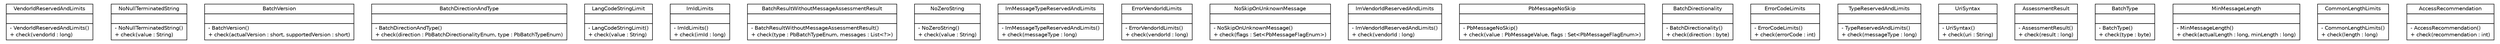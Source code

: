 #!/usr/local/bin/dot
#
# Class diagram 
# Generated by UMLGraph version R5_6 (http://www.umlgraph.org/)
#

digraph G {
	edge [fontname="Helvetica",fontsize=10,labelfontname="Helvetica",labelfontsize=10];
	node [fontname="Helvetica",fontsize=10,shape=plaintext];
	nodesep=0.25;
	ranksep=0.5;
	// org.ietf.nea.pb.validate.rules.VendorIdReservedAndLimits
	c18825 [label=<<table title="org.ietf.nea.pb.validate.rules.VendorIdReservedAndLimits" border="0" cellborder="1" cellspacing="0" cellpadding="2" port="p" href="./VendorIdReservedAndLimits.html">
		<tr><td><table border="0" cellspacing="0" cellpadding="1">
<tr><td align="center" balign="center"> VendorIdReservedAndLimits </td></tr>
		</table></td></tr>
		<tr><td><table border="0" cellspacing="0" cellpadding="1">
<tr><td align="left" balign="left">  </td></tr>
		</table></td></tr>
		<tr><td><table border="0" cellspacing="0" cellpadding="1">
<tr><td align="left" balign="left"> - VendorIdReservedAndLimits() </td></tr>
<tr><td align="left" balign="left"> + check(vendorId : long) </td></tr>
		</table></td></tr>
		</table>>, URL="./VendorIdReservedAndLimits.html", fontname="Helvetica", fontcolor="black", fontsize=10.0];
	// org.ietf.nea.pb.validate.rules.NoNullTerminatedString
	c18826 [label=<<table title="org.ietf.nea.pb.validate.rules.NoNullTerminatedString" border="0" cellborder="1" cellspacing="0" cellpadding="2" port="p" href="./NoNullTerminatedString.html">
		<tr><td><table border="0" cellspacing="0" cellpadding="1">
<tr><td align="center" balign="center"> NoNullTerminatedString </td></tr>
		</table></td></tr>
		<tr><td><table border="0" cellspacing="0" cellpadding="1">
<tr><td align="left" balign="left">  </td></tr>
		</table></td></tr>
		<tr><td><table border="0" cellspacing="0" cellpadding="1">
<tr><td align="left" balign="left"> - NoNullTerminatedString() </td></tr>
<tr><td align="left" balign="left"> + check(value : String) </td></tr>
		</table></td></tr>
		</table>>, URL="./NoNullTerminatedString.html", fontname="Helvetica", fontcolor="black", fontsize=10.0];
	// org.ietf.nea.pb.validate.rules.BatchVersion
	c18827 [label=<<table title="org.ietf.nea.pb.validate.rules.BatchVersion" border="0" cellborder="1" cellspacing="0" cellpadding="2" port="p" href="./BatchVersion.html">
		<tr><td><table border="0" cellspacing="0" cellpadding="1">
<tr><td align="center" balign="center"> BatchVersion </td></tr>
		</table></td></tr>
		<tr><td><table border="0" cellspacing="0" cellpadding="1">
<tr><td align="left" balign="left">  </td></tr>
		</table></td></tr>
		<tr><td><table border="0" cellspacing="0" cellpadding="1">
<tr><td align="left" balign="left"> - BatchVersion() </td></tr>
<tr><td align="left" balign="left"> + check(actualVersion : short, supportedVersion : short) </td></tr>
		</table></td></tr>
		</table>>, URL="./BatchVersion.html", fontname="Helvetica", fontcolor="black", fontsize=10.0];
	// org.ietf.nea.pb.validate.rules.BatchDirectionAndType
	c18828 [label=<<table title="org.ietf.nea.pb.validate.rules.BatchDirectionAndType" border="0" cellborder="1" cellspacing="0" cellpadding="2" port="p" href="./BatchDirectionAndType.html">
		<tr><td><table border="0" cellspacing="0" cellpadding="1">
<tr><td align="center" balign="center"> BatchDirectionAndType </td></tr>
		</table></td></tr>
		<tr><td><table border="0" cellspacing="0" cellpadding="1">
<tr><td align="left" balign="left">  </td></tr>
		</table></td></tr>
		<tr><td><table border="0" cellspacing="0" cellpadding="1">
<tr><td align="left" balign="left"> - BatchDirectionAndType() </td></tr>
<tr><td align="left" balign="left"> + check(direction : PbBatchDirectionalityEnum, type : PbBatchTypeEnum) </td></tr>
		</table></td></tr>
		</table>>, URL="./BatchDirectionAndType.html", fontname="Helvetica", fontcolor="black", fontsize=10.0];
	// org.ietf.nea.pb.validate.rules.LangCodeStringLimit
	c18829 [label=<<table title="org.ietf.nea.pb.validate.rules.LangCodeStringLimit" border="0" cellborder="1" cellspacing="0" cellpadding="2" port="p" href="./LangCodeStringLimit.html">
		<tr><td><table border="0" cellspacing="0" cellpadding="1">
<tr><td align="center" balign="center"> LangCodeStringLimit </td></tr>
		</table></td></tr>
		<tr><td><table border="0" cellspacing="0" cellpadding="1">
<tr><td align="left" balign="left">  </td></tr>
		</table></td></tr>
		<tr><td><table border="0" cellspacing="0" cellpadding="1">
<tr><td align="left" balign="left"> - LangCodeStringLimit() </td></tr>
<tr><td align="left" balign="left"> + check(value : String) </td></tr>
		</table></td></tr>
		</table>>, URL="./LangCodeStringLimit.html", fontname="Helvetica", fontcolor="black", fontsize=10.0];
	// org.ietf.nea.pb.validate.rules.ImIdLimits
	c18830 [label=<<table title="org.ietf.nea.pb.validate.rules.ImIdLimits" border="0" cellborder="1" cellspacing="0" cellpadding="2" port="p" href="./ImIdLimits.html">
		<tr><td><table border="0" cellspacing="0" cellpadding="1">
<tr><td align="center" balign="center"> ImIdLimits </td></tr>
		</table></td></tr>
		<tr><td><table border="0" cellspacing="0" cellpadding="1">
<tr><td align="left" balign="left">  </td></tr>
		</table></td></tr>
		<tr><td><table border="0" cellspacing="0" cellpadding="1">
<tr><td align="left" balign="left"> - ImIdLimits() </td></tr>
<tr><td align="left" balign="left"> + check(imId : long) </td></tr>
		</table></td></tr>
		</table>>, URL="./ImIdLimits.html", fontname="Helvetica", fontcolor="black", fontsize=10.0];
	// org.ietf.nea.pb.validate.rules.BatchResultWithoutMessageAssessmentResult
	c18831 [label=<<table title="org.ietf.nea.pb.validate.rules.BatchResultWithoutMessageAssessmentResult" border="0" cellborder="1" cellspacing="0" cellpadding="2" port="p" href="./BatchResultWithoutMessageAssessmentResult.html">
		<tr><td><table border="0" cellspacing="0" cellpadding="1">
<tr><td align="center" balign="center"> BatchResultWithoutMessageAssessmentResult </td></tr>
		</table></td></tr>
		<tr><td><table border="0" cellspacing="0" cellpadding="1">
<tr><td align="left" balign="left">  </td></tr>
		</table></td></tr>
		<tr><td><table border="0" cellspacing="0" cellpadding="1">
<tr><td align="left" balign="left"> - BatchResultWithoutMessageAssessmentResult() </td></tr>
<tr><td align="left" balign="left"> + check(type : PbBatchTypeEnum, messages : List&lt;?&gt;) </td></tr>
		</table></td></tr>
		</table>>, URL="./BatchResultWithoutMessageAssessmentResult.html", fontname="Helvetica", fontcolor="black", fontsize=10.0];
	// org.ietf.nea.pb.validate.rules.NoZeroString
	c18832 [label=<<table title="org.ietf.nea.pb.validate.rules.NoZeroString" border="0" cellborder="1" cellspacing="0" cellpadding="2" port="p" href="./NoZeroString.html">
		<tr><td><table border="0" cellspacing="0" cellpadding="1">
<tr><td align="center" balign="center"> NoZeroString </td></tr>
		</table></td></tr>
		<tr><td><table border="0" cellspacing="0" cellpadding="1">
<tr><td align="left" balign="left">  </td></tr>
		</table></td></tr>
		<tr><td><table border="0" cellspacing="0" cellpadding="1">
<tr><td align="left" balign="left"> - NoZeroString() </td></tr>
<tr><td align="left" balign="left"> + check(value : String) </td></tr>
		</table></td></tr>
		</table>>, URL="./NoZeroString.html", fontname="Helvetica", fontcolor="black", fontsize=10.0];
	// org.ietf.nea.pb.validate.rules.ImMessageTypeReservedAndLimits
	c18833 [label=<<table title="org.ietf.nea.pb.validate.rules.ImMessageTypeReservedAndLimits" border="0" cellborder="1" cellspacing="0" cellpadding="2" port="p" href="./ImMessageTypeReservedAndLimits.html">
		<tr><td><table border="0" cellspacing="0" cellpadding="1">
<tr><td align="center" balign="center"> ImMessageTypeReservedAndLimits </td></tr>
		</table></td></tr>
		<tr><td><table border="0" cellspacing="0" cellpadding="1">
<tr><td align="left" balign="left">  </td></tr>
		</table></td></tr>
		<tr><td><table border="0" cellspacing="0" cellpadding="1">
<tr><td align="left" balign="left"> - ImMessageTypeReservedAndLimits() </td></tr>
<tr><td align="left" balign="left"> + check(messageType : long) </td></tr>
		</table></td></tr>
		</table>>, URL="./ImMessageTypeReservedAndLimits.html", fontname="Helvetica", fontcolor="black", fontsize=10.0];
	// org.ietf.nea.pb.validate.rules.ErrorVendorIdLimits
	c18834 [label=<<table title="org.ietf.nea.pb.validate.rules.ErrorVendorIdLimits" border="0" cellborder="1" cellspacing="0" cellpadding="2" port="p" href="./ErrorVendorIdLimits.html">
		<tr><td><table border="0" cellspacing="0" cellpadding="1">
<tr><td align="center" balign="center"> ErrorVendorIdLimits </td></tr>
		</table></td></tr>
		<tr><td><table border="0" cellspacing="0" cellpadding="1">
<tr><td align="left" balign="left">  </td></tr>
		</table></td></tr>
		<tr><td><table border="0" cellspacing="0" cellpadding="1">
<tr><td align="left" balign="left"> - ErrorVendorIdLimits() </td></tr>
<tr><td align="left" balign="left"> + check(vendorId : long) </td></tr>
		</table></td></tr>
		</table>>, URL="./ErrorVendorIdLimits.html", fontname="Helvetica", fontcolor="black", fontsize=10.0];
	// org.ietf.nea.pb.validate.rules.NoSkipOnUnknownMessage
	c18835 [label=<<table title="org.ietf.nea.pb.validate.rules.NoSkipOnUnknownMessage" border="0" cellborder="1" cellspacing="0" cellpadding="2" port="p" href="./NoSkipOnUnknownMessage.html">
		<tr><td><table border="0" cellspacing="0" cellpadding="1">
<tr><td align="center" balign="center"> NoSkipOnUnknownMessage </td></tr>
		</table></td></tr>
		<tr><td><table border="0" cellspacing="0" cellpadding="1">
<tr><td align="left" balign="left">  </td></tr>
		</table></td></tr>
		<tr><td><table border="0" cellspacing="0" cellpadding="1">
<tr><td align="left" balign="left"> - NoSkipOnUnknownMessage() </td></tr>
<tr><td align="left" balign="left"> + check(flags : Set&lt;PbMessageFlagEnum&gt;) </td></tr>
		</table></td></tr>
		</table>>, URL="./NoSkipOnUnknownMessage.html", fontname="Helvetica", fontcolor="black", fontsize=10.0];
	// org.ietf.nea.pb.validate.rules.ImVendorIdReservedAndLimits
	c18836 [label=<<table title="org.ietf.nea.pb.validate.rules.ImVendorIdReservedAndLimits" border="0" cellborder="1" cellspacing="0" cellpadding="2" port="p" href="./ImVendorIdReservedAndLimits.html">
		<tr><td><table border="0" cellspacing="0" cellpadding="1">
<tr><td align="center" balign="center"> ImVendorIdReservedAndLimits </td></tr>
		</table></td></tr>
		<tr><td><table border="0" cellspacing="0" cellpadding="1">
<tr><td align="left" balign="left">  </td></tr>
		</table></td></tr>
		<tr><td><table border="0" cellspacing="0" cellpadding="1">
<tr><td align="left" balign="left"> - ImVendorIdReservedAndLimits() </td></tr>
<tr><td align="left" balign="left"> + check(vendorId : long) </td></tr>
		</table></td></tr>
		</table>>, URL="./ImVendorIdReservedAndLimits.html", fontname="Helvetica", fontcolor="black", fontsize=10.0];
	// org.ietf.nea.pb.validate.rules.PbMessageNoSkip
	c18837 [label=<<table title="org.ietf.nea.pb.validate.rules.PbMessageNoSkip" border="0" cellborder="1" cellspacing="0" cellpadding="2" port="p" href="./PbMessageNoSkip.html">
		<tr><td><table border="0" cellspacing="0" cellpadding="1">
<tr><td align="center" balign="center"> PbMessageNoSkip </td></tr>
		</table></td></tr>
		<tr><td><table border="0" cellspacing="0" cellpadding="1">
<tr><td align="left" balign="left">  </td></tr>
		</table></td></tr>
		<tr><td><table border="0" cellspacing="0" cellpadding="1">
<tr><td align="left" balign="left"> - PbMessageNoSkip() </td></tr>
<tr><td align="left" balign="left"> + check(value : PbMessageValue, flags : Set&lt;PbMessageFlagEnum&gt;) </td></tr>
		</table></td></tr>
		</table>>, URL="./PbMessageNoSkip.html", fontname="Helvetica", fontcolor="black", fontsize=10.0];
	// org.ietf.nea.pb.validate.rules.BatchDirectionality
	c18838 [label=<<table title="org.ietf.nea.pb.validate.rules.BatchDirectionality" border="0" cellborder="1" cellspacing="0" cellpadding="2" port="p" href="./BatchDirectionality.html">
		<tr><td><table border="0" cellspacing="0" cellpadding="1">
<tr><td align="center" balign="center"> BatchDirectionality </td></tr>
		</table></td></tr>
		<tr><td><table border="0" cellspacing="0" cellpadding="1">
<tr><td align="left" balign="left">  </td></tr>
		</table></td></tr>
		<tr><td><table border="0" cellspacing="0" cellpadding="1">
<tr><td align="left" balign="left"> - BatchDirectionality() </td></tr>
<tr><td align="left" balign="left"> + check(direction : byte) </td></tr>
		</table></td></tr>
		</table>>, URL="./BatchDirectionality.html", fontname="Helvetica", fontcolor="black", fontsize=10.0];
	// org.ietf.nea.pb.validate.rules.ErrorCodeLimits
	c18839 [label=<<table title="org.ietf.nea.pb.validate.rules.ErrorCodeLimits" border="0" cellborder="1" cellspacing="0" cellpadding="2" port="p" href="./ErrorCodeLimits.html">
		<tr><td><table border="0" cellspacing="0" cellpadding="1">
<tr><td align="center" balign="center"> ErrorCodeLimits </td></tr>
		</table></td></tr>
		<tr><td><table border="0" cellspacing="0" cellpadding="1">
<tr><td align="left" balign="left">  </td></tr>
		</table></td></tr>
		<tr><td><table border="0" cellspacing="0" cellpadding="1">
<tr><td align="left" balign="left"> - ErrorCodeLimits() </td></tr>
<tr><td align="left" balign="left"> + check(errorCode : int) </td></tr>
		</table></td></tr>
		</table>>, URL="./ErrorCodeLimits.html", fontname="Helvetica", fontcolor="black", fontsize=10.0];
	// org.ietf.nea.pb.validate.rules.TypeReservedAndLimits
	c18840 [label=<<table title="org.ietf.nea.pb.validate.rules.TypeReservedAndLimits" border="0" cellborder="1" cellspacing="0" cellpadding="2" port="p" href="./TypeReservedAndLimits.html">
		<tr><td><table border="0" cellspacing="0" cellpadding="1">
<tr><td align="center" balign="center"> TypeReservedAndLimits </td></tr>
		</table></td></tr>
		<tr><td><table border="0" cellspacing="0" cellpadding="1">
<tr><td align="left" balign="left">  </td></tr>
		</table></td></tr>
		<tr><td><table border="0" cellspacing="0" cellpadding="1">
<tr><td align="left" balign="left"> - TypeReservedAndLimits() </td></tr>
<tr><td align="left" balign="left"> + check(messageType : long) </td></tr>
		</table></td></tr>
		</table>>, URL="./TypeReservedAndLimits.html", fontname="Helvetica", fontcolor="black", fontsize=10.0];
	// org.ietf.nea.pb.validate.rules.UriSyntax
	c18841 [label=<<table title="org.ietf.nea.pb.validate.rules.UriSyntax" border="0" cellborder="1" cellspacing="0" cellpadding="2" port="p" href="./UriSyntax.html">
		<tr><td><table border="0" cellspacing="0" cellpadding="1">
<tr><td align="center" balign="center"> UriSyntax </td></tr>
		</table></td></tr>
		<tr><td><table border="0" cellspacing="0" cellpadding="1">
<tr><td align="left" balign="left">  </td></tr>
		</table></td></tr>
		<tr><td><table border="0" cellspacing="0" cellpadding="1">
<tr><td align="left" balign="left"> - UriSyntax() </td></tr>
<tr><td align="left" balign="left"> + check(uri : String) </td></tr>
		</table></td></tr>
		</table>>, URL="./UriSyntax.html", fontname="Helvetica", fontcolor="black", fontsize=10.0];
	// org.ietf.nea.pb.validate.rules.AssessmentResult
	c18842 [label=<<table title="org.ietf.nea.pb.validate.rules.AssessmentResult" border="0" cellborder="1" cellspacing="0" cellpadding="2" port="p" href="./AssessmentResult.html">
		<tr><td><table border="0" cellspacing="0" cellpadding="1">
<tr><td align="center" balign="center"> AssessmentResult </td></tr>
		</table></td></tr>
		<tr><td><table border="0" cellspacing="0" cellpadding="1">
<tr><td align="left" balign="left">  </td></tr>
		</table></td></tr>
		<tr><td><table border="0" cellspacing="0" cellpadding="1">
<tr><td align="left" balign="left"> - AssessmentResult() </td></tr>
<tr><td align="left" balign="left"> + check(result : long) </td></tr>
		</table></td></tr>
		</table>>, URL="./AssessmentResult.html", fontname="Helvetica", fontcolor="black", fontsize=10.0];
	// org.ietf.nea.pb.validate.rules.BatchType
	c18843 [label=<<table title="org.ietf.nea.pb.validate.rules.BatchType" border="0" cellborder="1" cellspacing="0" cellpadding="2" port="p" href="./BatchType.html">
		<tr><td><table border="0" cellspacing="0" cellpadding="1">
<tr><td align="center" balign="center"> BatchType </td></tr>
		</table></td></tr>
		<tr><td><table border="0" cellspacing="0" cellpadding="1">
<tr><td align="left" balign="left">  </td></tr>
		</table></td></tr>
		<tr><td><table border="0" cellspacing="0" cellpadding="1">
<tr><td align="left" balign="left"> - BatchType() </td></tr>
<tr><td align="left" balign="left"> + check(type : byte) </td></tr>
		</table></td></tr>
		</table>>, URL="./BatchType.html", fontname="Helvetica", fontcolor="black", fontsize=10.0];
	// org.ietf.nea.pb.validate.rules.MinMessageLength
	c18844 [label=<<table title="org.ietf.nea.pb.validate.rules.MinMessageLength" border="0" cellborder="1" cellspacing="0" cellpadding="2" port="p" href="./MinMessageLength.html">
		<tr><td><table border="0" cellspacing="0" cellpadding="1">
<tr><td align="center" balign="center"> MinMessageLength </td></tr>
		</table></td></tr>
		<tr><td><table border="0" cellspacing="0" cellpadding="1">
<tr><td align="left" balign="left">  </td></tr>
		</table></td></tr>
		<tr><td><table border="0" cellspacing="0" cellpadding="1">
<tr><td align="left" balign="left"> - MinMessageLength() </td></tr>
<tr><td align="left" balign="left"> + check(actualLength : long, minLength : long) </td></tr>
		</table></td></tr>
		</table>>, URL="./MinMessageLength.html", fontname="Helvetica", fontcolor="black", fontsize=10.0];
	// org.ietf.nea.pb.validate.rules.CommonLengthLimits
	c18845 [label=<<table title="org.ietf.nea.pb.validate.rules.CommonLengthLimits" border="0" cellborder="1" cellspacing="0" cellpadding="2" port="p" href="./CommonLengthLimits.html">
		<tr><td><table border="0" cellspacing="0" cellpadding="1">
<tr><td align="center" balign="center"> CommonLengthLimits </td></tr>
		</table></td></tr>
		<tr><td><table border="0" cellspacing="0" cellpadding="1">
<tr><td align="left" balign="left">  </td></tr>
		</table></td></tr>
		<tr><td><table border="0" cellspacing="0" cellpadding="1">
<tr><td align="left" balign="left"> - CommonLengthLimits() </td></tr>
<tr><td align="left" balign="left"> + check(length : long) </td></tr>
		</table></td></tr>
		</table>>, URL="./CommonLengthLimits.html", fontname="Helvetica", fontcolor="black", fontsize=10.0];
	// org.ietf.nea.pb.validate.rules.AccessRecommendation
	c18846 [label=<<table title="org.ietf.nea.pb.validate.rules.AccessRecommendation" border="0" cellborder="1" cellspacing="0" cellpadding="2" port="p" href="./AccessRecommendation.html">
		<tr><td><table border="0" cellspacing="0" cellpadding="1">
<tr><td align="center" balign="center"> AccessRecommendation </td></tr>
		</table></td></tr>
		<tr><td><table border="0" cellspacing="0" cellpadding="1">
<tr><td align="left" balign="left">  </td></tr>
		</table></td></tr>
		<tr><td><table border="0" cellspacing="0" cellpadding="1">
<tr><td align="left" balign="left"> - AccessRecommendation() </td></tr>
<tr><td align="left" balign="left"> + check(recommendation : int) </td></tr>
		</table></td></tr>
		</table>>, URL="./AccessRecommendation.html", fontname="Helvetica", fontcolor="black", fontsize=10.0];
}

